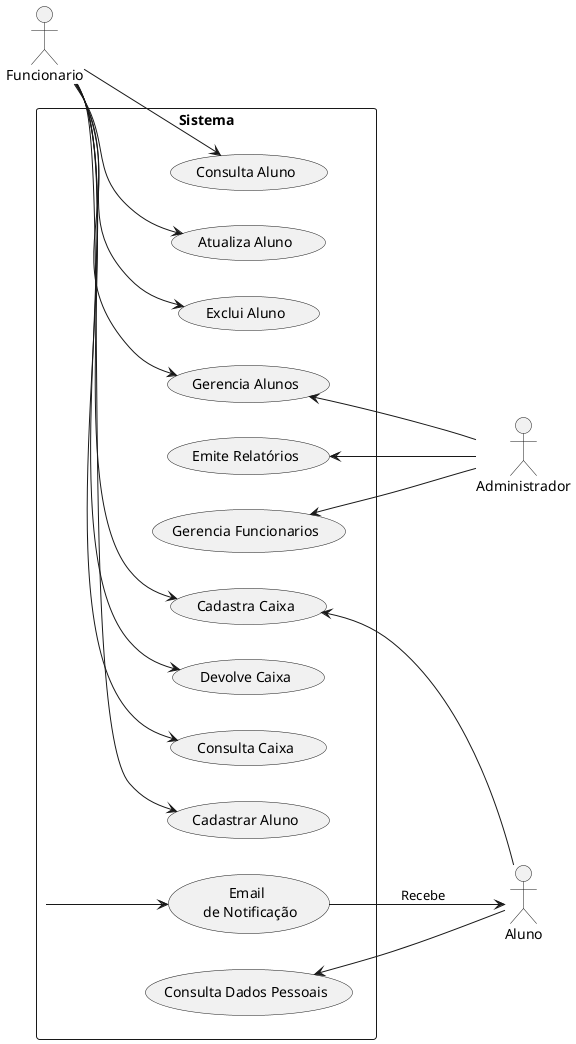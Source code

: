 @startuml

/' Casos de Uso Sistema de Odontologia '/

left to right direction

actor "Funcionario" as Fun
actor "Aluno" as Alu
actor "Administrador" as Adm

rectangle "Sistema" {
  Fun -down-> (Cadastrar Aluno)
  Fun -> (Consulta Aluno)
  Fun -> (Atualiza Aluno)
  Fun -> (Exclui Aluno)
  Fun -> (Gerencia Alunos)
  Fun -> (Cadastra Caixa)
  Fun -> (Devolve Caixa)
  Fun -> (Consulta Caixa)

  Alu -up-> (Cadastra Caixa)
  Alu -up-> (Consulta Dados Pessoais)
  Alu <- (Email \n de Notificação) : Recebe
  
  Adm -up-> (Gerencia Funcionarios)
  Adm -up-> (Gerencia Alunos)
  Adm -up-> (Emite Relatórios)
}

(Sistema) --> (Email \n de Notificação)





@enduml